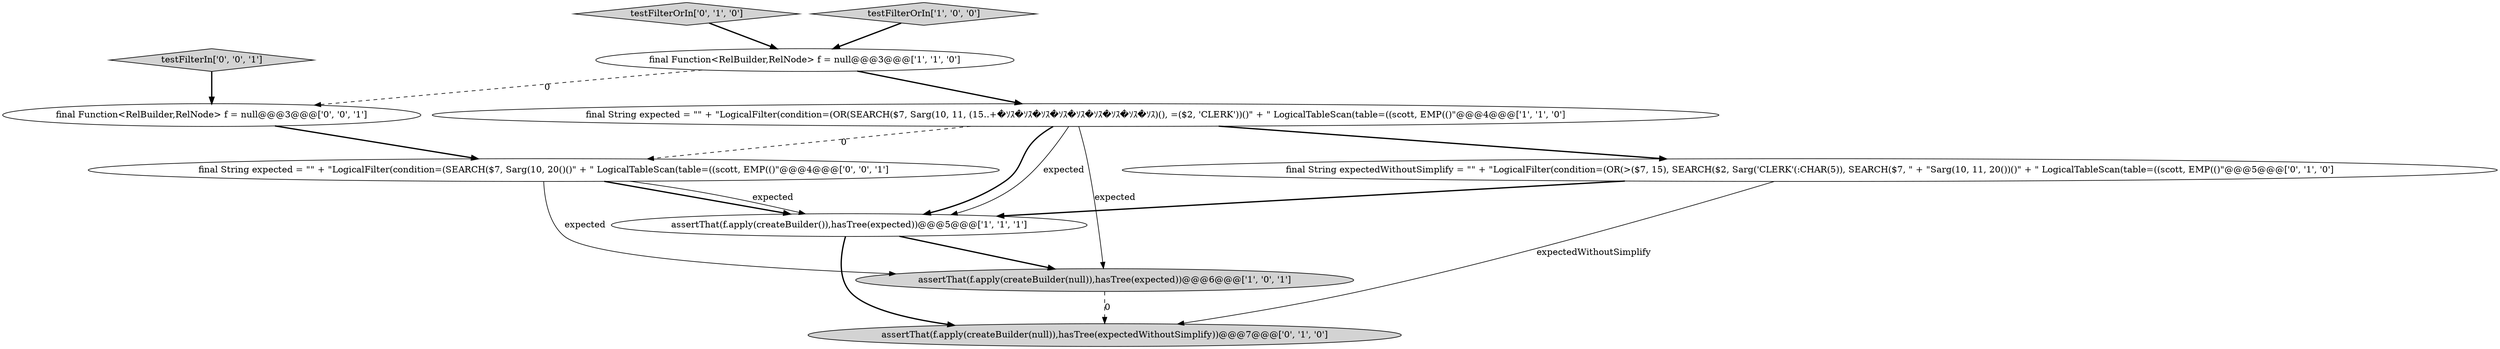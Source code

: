 digraph {
5 [style = filled, label = "final String expectedWithoutSimplify = \"\" + \"LogicalFilter(condition=(OR(>($7, 15), SEARCH($2, Sarg('CLERK'(:CHAR(5)), SEARCH($7, \" + \"Sarg(10, 11, 20())()\" + \" LogicalTableScan(table=((scott, EMP(()\"@@@5@@@['0', '1', '0']", fillcolor = white, shape = ellipse image = "AAA1AAABBB2BBB"];
4 [style = filled, label = "assertThat(f.apply(createBuilder()),hasTree(expected))@@@5@@@['1', '1', '1']", fillcolor = white, shape = ellipse image = "AAA0AAABBB1BBB"];
2 [style = filled, label = "final String expected = \"\" + \"LogicalFilter(condition=(OR(SEARCH($7, Sarg(10, 11, (15..+�ｿｽ�ｿｽ�ｿｽ�ｿｽ�ｿｽ�ｿｽ�ｿｽ�ｿｽ�ｿｽ)(), =($2, 'CLERK'))()\" + \" LogicalTableScan(table=((scott, EMP(()\"@@@4@@@['1', '1', '0']", fillcolor = white, shape = ellipse image = "AAA0AAABBB1BBB"];
0 [style = filled, label = "final Function<RelBuilder,RelNode> f = null@@@3@@@['1', '1', '0']", fillcolor = white, shape = ellipse image = "AAA0AAABBB1BBB"];
1 [style = filled, label = "assertThat(f.apply(createBuilder(null)),hasTree(expected))@@@6@@@['1', '0', '1']", fillcolor = lightgray, shape = ellipse image = "AAA0AAABBB1BBB"];
10 [style = filled, label = "final String expected = \"\" + \"LogicalFilter(condition=(SEARCH($7, Sarg(10, 20()()\" + \" LogicalTableScan(table=((scott, EMP(()\"@@@4@@@['0', '0', '1']", fillcolor = white, shape = ellipse image = "AAA0AAABBB3BBB"];
9 [style = filled, label = "testFilterIn['0', '0', '1']", fillcolor = lightgray, shape = diamond image = "AAA0AAABBB3BBB"];
8 [style = filled, label = "final Function<RelBuilder,RelNode> f = null@@@3@@@['0', '0', '1']", fillcolor = white, shape = ellipse image = "AAA0AAABBB3BBB"];
7 [style = filled, label = "assertThat(f.apply(createBuilder(null)),hasTree(expectedWithoutSimplify))@@@7@@@['0', '1', '0']", fillcolor = lightgray, shape = ellipse image = "AAA1AAABBB2BBB"];
6 [style = filled, label = "testFilterOrIn['0', '1', '0']", fillcolor = lightgray, shape = diamond image = "AAA0AAABBB2BBB"];
3 [style = filled, label = "testFilterOrIn['1', '0', '0']", fillcolor = lightgray, shape = diamond image = "AAA0AAABBB1BBB"];
6->0 [style = bold, label=""];
1->7 [style = dashed, label="0"];
10->1 [style = solid, label="expected"];
2->1 [style = solid, label="expected"];
0->2 [style = bold, label=""];
9->8 [style = bold, label=""];
2->10 [style = dashed, label="0"];
4->7 [style = bold, label=""];
2->4 [style = bold, label=""];
10->4 [style = bold, label=""];
10->4 [style = solid, label="expected"];
3->0 [style = bold, label=""];
5->7 [style = solid, label="expectedWithoutSimplify"];
0->8 [style = dashed, label="0"];
8->10 [style = bold, label=""];
5->4 [style = bold, label=""];
4->1 [style = bold, label=""];
2->5 [style = bold, label=""];
2->4 [style = solid, label="expected"];
}
